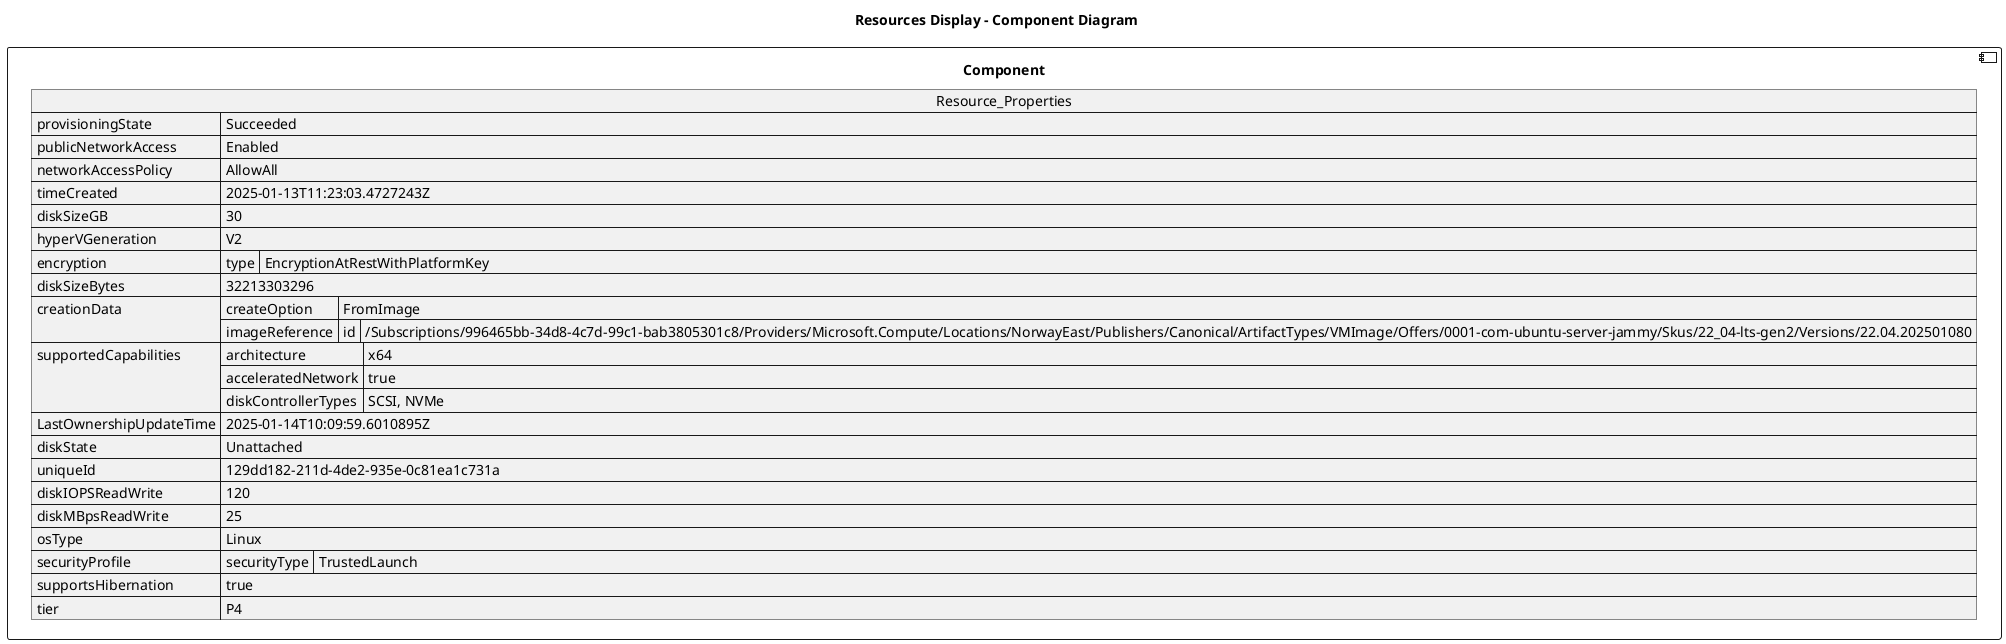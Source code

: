 @startuml

title Resources Display - Component Diagram

component Component {

json  Resource_Properties {
  "provisioningState": "Succeeded",
  "publicNetworkAccess": "Enabled",
  "networkAccessPolicy": "AllowAll",
  "timeCreated": "2025-01-13T11:23:03.4727243Z",
  "diskSizeGB": 30,
  "hyperVGeneration": "V2",
  "encryption": {
    "type": "EncryptionAtRestWithPlatformKey"
  },
  "diskSizeBytes": 32213303296,
  "creationData": {
    "createOption": "FromImage",
    "imageReference": {
      "id": "/Subscriptions/996465bb-34d8-4c7d-99c1-bab3805301c8/Providers/Microsoft.Compute/Locations/NorwayEast/Publishers/Canonical/ArtifactTypes/VMImage/Offers/0001-com-ubuntu-server-jammy/Skus/22_04-lts-gen2/Versions/22.04.202501080"
    }
  },
  "supportedCapabilities": {
    "architecture": "x64",
    "acceleratedNetwork": true,
    "diskControllerTypes": "SCSI, NVMe"
  },
  "LastOwnershipUpdateTime": "2025-01-14T10:09:59.6010895Z",
  "diskState": "Unattached",
  "uniqueId": "129dd182-211d-4de2-935e-0c81ea1c731a",
  "diskIOPSReadWrite": 120,
  "diskMBpsReadWrite": 25,
  "osType": "Linux",
  "securityProfile": {
    "securityType": "TrustedLaunch"
  },
  "supportsHibernation": true,
  "tier": "P4"
}
}
@enduml
